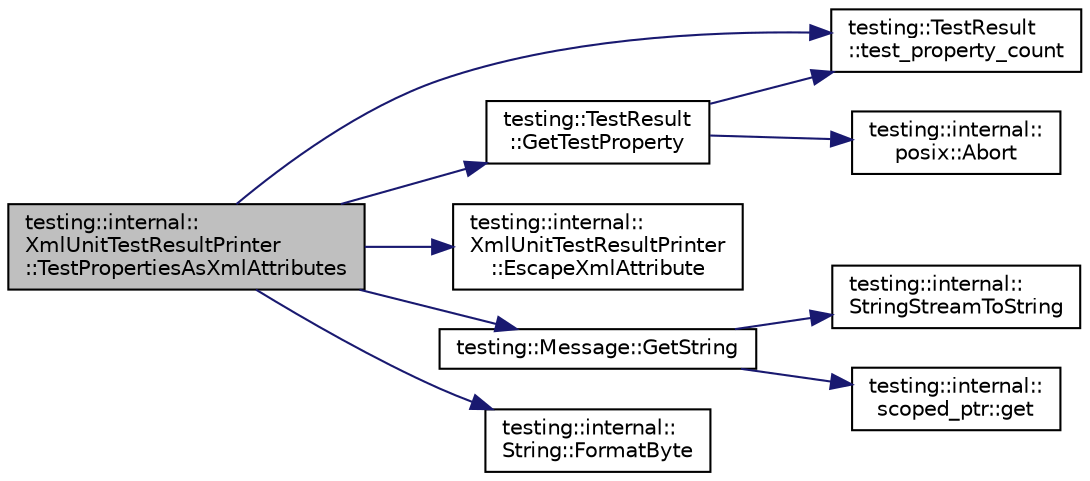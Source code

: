 digraph "testing::internal::XmlUnitTestResultPrinter::TestPropertiesAsXmlAttributes"
{
  edge [fontname="Helvetica",fontsize="10",labelfontname="Helvetica",labelfontsize="10"];
  node [fontname="Helvetica",fontsize="10",shape=record];
  rankdir="LR";
  Node246 [label="testing::internal::\lXmlUnitTestResultPrinter\l::TestPropertiesAsXmlAttributes",height=0.2,width=0.4,color="black", fillcolor="grey75", style="filled", fontcolor="black"];
  Node246 -> Node247 [color="midnightblue",fontsize="10",style="solid",fontname="Helvetica"];
  Node247 [label="testing::TestResult\l::test_property_count",height=0.2,width=0.4,color="black", fillcolor="white", style="filled",URL="$d1/d69/classtesting_1_1_test_result.html#afe4523257bbea8bc63b0950b702790be"];
  Node246 -> Node248 [color="midnightblue",fontsize="10",style="solid",fontname="Helvetica"];
  Node248 [label="testing::TestResult\l::GetTestProperty",height=0.2,width=0.4,color="black", fillcolor="white", style="filled",URL="$d1/d69/classtesting_1_1_test_result.html#a6c2f478dbce36b57d18bedded46d70af"];
  Node248 -> Node247 [color="midnightblue",fontsize="10",style="solid",fontname="Helvetica"];
  Node248 -> Node249 [color="midnightblue",fontsize="10",style="solid",fontname="Helvetica"];
  Node249 [label="testing::internal::\lposix::Abort",height=0.2,width=0.4,color="black", fillcolor="white", style="filled",URL="$d0/d81/namespacetesting_1_1internal_1_1posix.html#a69b8278c59359dd6a6f941b4643db9fb"];
  Node246 -> Node250 [color="midnightblue",fontsize="10",style="solid",fontname="Helvetica"];
  Node250 [label="testing::internal::\lXmlUnitTestResultPrinter\l::EscapeXmlAttribute",height=0.2,width=0.4,color="black", fillcolor="white", style="filled",URL="$d3/dc6/classtesting_1_1internal_1_1_xml_unit_test_result_printer.html#aad574d7bb0c24578d5acc57817b9d367"];
  Node246 -> Node251 [color="midnightblue",fontsize="10",style="solid",fontname="Helvetica"];
  Node251 [label="testing::Message::GetString",height=0.2,width=0.4,color="black", fillcolor="white", style="filled",URL="$d2/da9/classtesting_1_1_message.html#a2cdc4df62bdcc9df37651a1cf527704e"];
  Node251 -> Node252 [color="midnightblue",fontsize="10",style="solid",fontname="Helvetica"];
  Node252 [label="testing::internal::\lStringStreamToString",height=0.2,width=0.4,color="black", fillcolor="white", style="filled",URL="$d0/da7/namespacetesting_1_1internal.html#ac0a2b7f69fc829d80a39e925b6417e39"];
  Node251 -> Node253 [color="midnightblue",fontsize="10",style="solid",fontname="Helvetica"];
  Node253 [label="testing::internal::\lscoped_ptr::get",height=0.2,width=0.4,color="black", fillcolor="white", style="filled",URL="$de/d6a/classtesting_1_1internal_1_1scoped__ptr.html#aa5984291e12453f1e81b7676d1fa26fd"];
  Node246 -> Node254 [color="midnightblue",fontsize="10",style="solid",fontname="Helvetica"];
  Node254 [label="testing::internal::\lString::FormatByte",height=0.2,width=0.4,color="black", fillcolor="white", style="filled",URL="$d0/dde/classtesting_1_1internal_1_1_string.html#af702dc7cbd569589d8e3ff215a7cafa9"];
}
